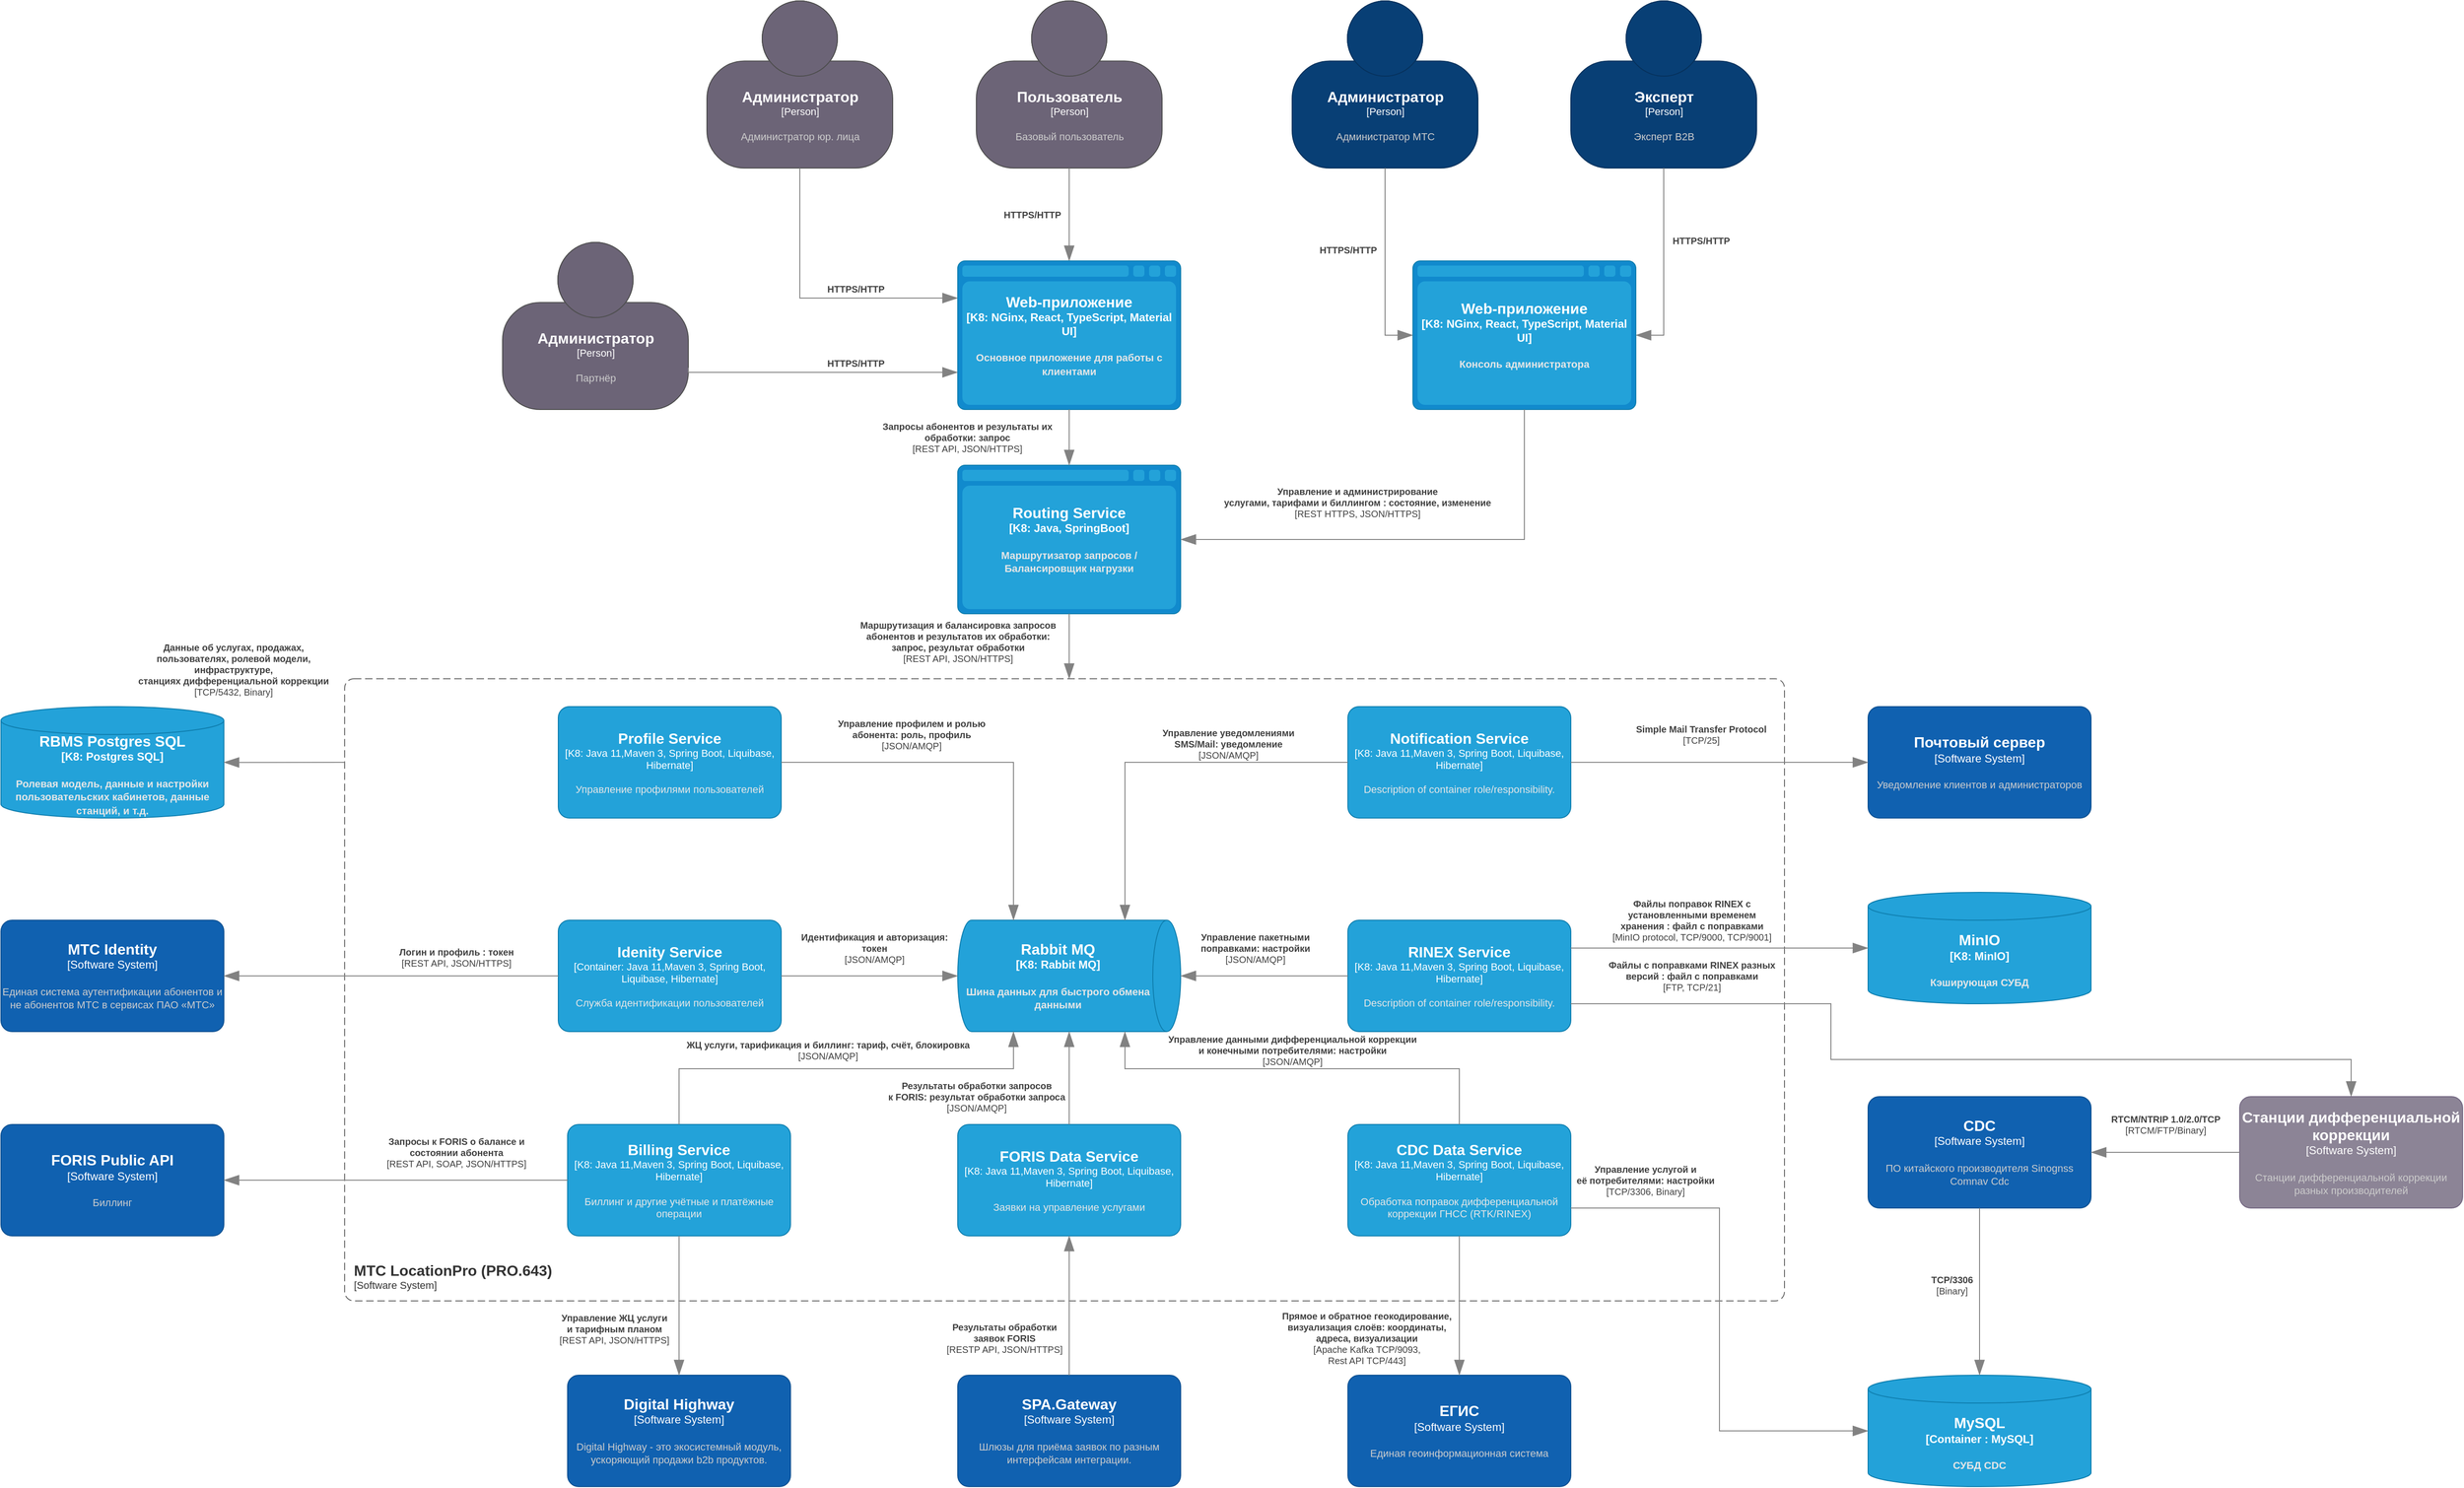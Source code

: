 <mxfile version="16.5.1" type="device"><diagram id="_HaLHI7VY1YcjDS4854P" name="С4"><mxGraphModel dx="2473" dy="985" grid="1" gridSize="10" guides="1" tooltips="1" connect="1" arrows="1" fold="1" page="1" pageScale="1" pageWidth="850" pageHeight="1100" math="0" shadow="0"><root><mxCell id="0"/><mxCell id="1" parent="0"/><object placeholders="1" c4Name="Администратор" c4Type="Person" c4Description="Партнёр" label="&lt;font style=&quot;font-size: 16px&quot;&gt;&lt;b&gt;%c4Name%&lt;/b&gt;&lt;/font&gt;&lt;div&gt;[%c4Type%]&lt;/div&gt;&lt;br&gt;&lt;div&gt;&lt;font style=&quot;font-size: 11px&quot;&gt;&lt;font color=&quot;#cccccc&quot;&gt;%c4Description%&lt;/font&gt;&lt;/div&gt;" id="vubCLXUPcQJYy9653to4-1"><mxCell style="html=1;fontSize=11;dashed=0;whitespace=wrap;fillColor=#6C6477;strokeColor=#4D4D4D;fontColor=#ffffff;shape=mxgraph.c4.person2;align=center;metaEdit=1;points=[[0.5,0,0],[1,0.5,0],[1,0.75,0],[0.75,1,0],[0.5,1,0],[0.25,1,0],[0,0.75,0],[0,0.5,0]];resizable=0;" parent="1" vertex="1"><mxGeometry x="210" y="300" width="200" height="180" as="geometry"/></mxCell></object><object placeholders="1" c4Name="Администратор" c4Type="Person" c4Description="Администратор юр. лица" label="&lt;font style=&quot;font-size: 16px&quot;&gt;&lt;b&gt;%c4Name%&lt;/b&gt;&lt;/font&gt;&lt;div&gt;[%c4Type%]&lt;/div&gt;&lt;br&gt;&lt;div&gt;&lt;font style=&quot;font-size: 11px&quot;&gt;&lt;font color=&quot;#cccccc&quot;&gt;%c4Description%&lt;/font&gt;&lt;/div&gt;" id="vubCLXUPcQJYy9653to4-2"><mxCell style="html=1;fontSize=11;dashed=0;whitespace=wrap;fillColor=#6C6477;strokeColor=#4D4D4D;fontColor=#ffffff;shape=mxgraph.c4.person2;align=center;metaEdit=1;points=[[0.5,0,0],[1,0.5,0],[1,0.75,0],[0.75,1,0],[0.5,1,0],[0.25,1,0],[0,0.75,0],[0,0.5,0]];resizable=0;" parent="1" vertex="1"><mxGeometry x="430" y="40" width="200" height="180" as="geometry"/></mxCell></object><object placeholders="1" c4Name="Пользователь" c4Type="Person" c4Description="Базовый пользователь" label="&lt;font style=&quot;font-size: 16px&quot;&gt;&lt;b&gt;%c4Name%&lt;/b&gt;&lt;/font&gt;&lt;div&gt;[%c4Type%]&lt;/div&gt;&lt;br&gt;&lt;div&gt;&lt;font style=&quot;font-size: 11px&quot;&gt;&lt;font color=&quot;#cccccc&quot;&gt;%c4Description%&lt;/font&gt;&lt;/div&gt;" id="vubCLXUPcQJYy9653to4-4"><mxCell style="html=1;fontSize=11;dashed=0;whitespace=wrap;fillColor=#6C6477;strokeColor=#4D4D4D;fontColor=#ffffff;shape=mxgraph.c4.person2;align=center;metaEdit=1;points=[[0.5,0,0],[1,0.5,0],[1,0.75,0],[0.75,1,0],[0.5,1,0],[0.25,1,0],[0,0.75,0],[0,0.5,0]];resizable=0;" parent="1" vertex="1"><mxGeometry x="720" y="40" width="200" height="180" as="geometry"/></mxCell></object><object placeholders="1" c4Name="Администратор" c4Type="Person" c4Description="Администратор МТС" label="&lt;font style=&quot;font-size: 16px&quot;&gt;&lt;b&gt;%c4Name%&lt;/b&gt;&lt;/font&gt;&lt;div&gt;[%c4Type%]&lt;/div&gt;&lt;br&gt;&lt;div&gt;&lt;font style=&quot;font-size: 11px&quot;&gt;&lt;font color=&quot;#cccccc&quot;&gt;%c4Description%&lt;/font&gt;&lt;/div&gt;" id="vubCLXUPcQJYy9653to4-5"><mxCell style="html=1;fontSize=11;dashed=0;whitespace=wrap;fillColor=#083F75;strokeColor=#06315C;fontColor=#ffffff;shape=mxgraph.c4.person2;align=center;metaEdit=1;points=[[0.5,0,0],[1,0.5,0],[1,0.75,0],[0.75,1,0],[0.5,1,0],[0.25,1,0],[0,0.75,0],[0,0.5,0]];resizable=0;" parent="1" vertex="1"><mxGeometry x="1060" y="40" width="200" height="180" as="geometry"/></mxCell></object><object placeholders="1" c4Name="Эксперт" c4Type="Person" c4Description="Эксперт B2B" label="&lt;font style=&quot;font-size: 16px&quot;&gt;&lt;b&gt;%c4Name%&lt;/b&gt;&lt;/font&gt;&lt;div&gt;[%c4Type%]&lt;/div&gt;&lt;br&gt;&lt;div&gt;&lt;font style=&quot;font-size: 11px&quot;&gt;&lt;font color=&quot;#cccccc&quot;&gt;%c4Description%&lt;/font&gt;&lt;/div&gt;" id="vubCLXUPcQJYy9653to4-7"><mxCell style="html=1;fontSize=11;dashed=0;whitespace=wrap;fillColor=#083F75;strokeColor=#06315C;fontColor=#ffffff;shape=mxgraph.c4.person2;align=center;metaEdit=1;points=[[0.5,0,0],[1,0.5,0],[1,0.75,0],[0.75,1,0],[0.5,1,0],[0.25,1,0],[0,0.75,0],[0,0.5,0]];resizable=0;" parent="1" vertex="1"><mxGeometry x="1360" y="40" width="200" height="180" as="geometry"/></mxCell></object><object placeholders="1" c4Name="МТС LocationPro (PRO.643)" c4Type="SystemScopeBoundary" c4Application="Software System" label="&lt;font style=&quot;font-size: 16px&quot;&gt;&lt;b&gt;&lt;div style=&quot;text-align: left&quot;&gt;%c4Name%&lt;/div&gt;&lt;/b&gt;&lt;/font&gt;&lt;div style=&quot;text-align: left&quot;&gt;[%c4Application%]&lt;/div&gt;" id="vubCLXUPcQJYy9653to4-9"><mxCell style="rounded=1;fontSize=11;whiteSpace=wrap;html=1;dashed=1;arcSize=20;fillColor=none;strokeColor=#666666;fontColor=#333333;labelBackgroundColor=none;align=left;verticalAlign=bottom;labelBorderColor=none;spacingTop=0;spacing=10;dashPattern=8 4;metaEdit=1;rotatable=0;perimeter=rectanglePerimeter;noLabel=0;labelPadding=0;allowArrows=0;connectable=0;expand=0;recursiveResize=0;editable=1;pointerEvents=0;absoluteArcSize=1;points=[[0.25,0,0],[0.5,0,0],[0.75,0,0],[1,0.25,0],[1,0.5,0],[1,0.75,0],[0.75,1,0],[0.5,1,0],[0.25,1,0],[0,0.75,0],[0,0.5,0],[0,0.25,0]];" parent="1" vertex="1"><mxGeometry x="40" y="770" width="1550" height="670" as="geometry"/></mxCell></object><object placeholders="1" c4Type="Relationship" c4Description="HTTPS/HTTP" label="&lt;div style=&quot;text-align: left&quot;&gt;&lt;div style=&quot;text-align: center&quot;&gt;&lt;b&gt;%c4Description%&lt;/b&gt;&lt;/div&gt;" id="vubCLXUPcQJYy9653to4-12"><mxCell style="endArrow=blockThin;html=1;fontSize=10;fontColor=#404040;strokeWidth=1;endFill=1;strokeColor=#828282;elbow=vertical;metaEdit=1;endSize=14;startSize=14;jumpStyle=arc;jumpSize=16;rounded=0;edgeStyle=orthogonalEdgeStyle;exitX=1;exitY=0.75;exitDx=0;exitDy=0;exitPerimeter=0;" parent="1" source="vubCLXUPcQJYy9653to4-1" target="vubCLXUPcQJYy9653to4-19" edge="1"><mxGeometry x="0.254" y="10" width="240" relative="1" as="geometry"><mxPoint x="220" y="330" as="sourcePoint"/><mxPoint x="630" y="460" as="targetPoint"/><mxPoint as="offset"/><Array as="points"><mxPoint x="410" y="440"/></Array></mxGeometry></mxCell></object><object placeholders="1" c4Type="Relationship" c4Description="HTTPS/HTTP" label="&lt;div style=&quot;text-align: left&quot;&gt;&lt;div style=&quot;text-align: center&quot;&gt;&lt;b&gt;%c4Description%&lt;/b&gt;&lt;/div&gt;" id="vubCLXUPcQJYy9653to4-14"><mxCell style="endArrow=blockThin;html=1;fontSize=10;fontColor=#404040;strokeWidth=1;endFill=1;strokeColor=#828282;elbow=vertical;metaEdit=1;endSize=14;startSize=14;jumpStyle=arc;jumpSize=16;rounded=0;edgeStyle=orthogonalEdgeStyle;entryX=1;entryY=0.5;entryDx=0;entryDy=0;entryPerimeter=0;" parent="1" source="vubCLXUPcQJYy9653to4-7" target="LbCxfYNjCjNi2oPW-cBd-38" edge="1"><mxGeometry x="-0.25" y="40" width="240" relative="1" as="geometry"><mxPoint x="1360" y="300" as="sourcePoint"/><mxPoint x="1140" y="400" as="targetPoint"/><mxPoint y="-1" as="offset"/></mxGeometry></mxCell></object><object placeholders="1" c4Type="Relationship" c4Description="HTTPS/HTTP" label="&lt;div style=&quot;text-align: left&quot;&gt;&lt;div style=&quot;text-align: center&quot;&gt;&lt;b&gt;%c4Description%&lt;/b&gt;&lt;/div&gt;" id="vubCLXUPcQJYy9653to4-15"><mxCell style="endArrow=blockThin;html=1;fontSize=10;fontColor=#404040;strokeWidth=1;endFill=1;strokeColor=#828282;elbow=vertical;metaEdit=1;endSize=14;startSize=14;jumpStyle=arc;jumpSize=16;rounded=0;edgeStyle=orthogonalEdgeStyle;" parent="1" source="vubCLXUPcQJYy9653to4-2" target="vubCLXUPcQJYy9653to4-19" edge="1"><mxGeometry x="0.286" y="10" width="240" relative="1" as="geometry"><mxPoint x="150" y="240" as="sourcePoint"/><mxPoint x="520" y="410" as="targetPoint"/><Array as="points"><mxPoint x="530" y="360"/></Array><mxPoint as="offset"/></mxGeometry></mxCell></object><object placeholders="1" c4Type="Relationship" c4Description="HTTPS/HTTP" label="&lt;div style=&quot;text-align: left&quot;&gt;&lt;div style=&quot;text-align: center&quot;&gt;&lt;b&gt;%c4Description%&lt;/b&gt;&lt;/div&gt;" id="vubCLXUPcQJYy9653to4-16"><mxCell style="endArrow=blockThin;html=1;fontSize=10;fontColor=#404040;strokeWidth=1;endFill=1;strokeColor=#828282;elbow=vertical;metaEdit=1;endSize=14;startSize=14;jumpStyle=arc;jumpSize=16;rounded=0;edgeStyle=orthogonalEdgeStyle;exitX=0.5;exitY=1;exitDx=0;exitDy=0;exitPerimeter=0;" parent="1" source="vubCLXUPcQJYy9653to4-4" target="vubCLXUPcQJYy9653to4-19" edge="1"><mxGeometry y="-40" width="240" relative="1" as="geometry"><mxPoint x="160" y="250" as="sourcePoint"/><mxPoint x="880" y="270" as="targetPoint"/><Array as="points"/><mxPoint as="offset"/></mxGeometry></mxCell></object><object placeholders="1" c4Type="Relationship" c4Description="HTTPS/HTTP" label="&lt;div style=&quot;text-align: left&quot;&gt;&lt;div style=&quot;text-align: center&quot;&gt;&lt;b&gt;%c4Description%&lt;/b&gt;&lt;/div&gt;" id="vubCLXUPcQJYy9653to4-17"><mxCell style="endArrow=blockThin;html=1;fontSize=10;fontColor=#404040;strokeWidth=1;endFill=1;strokeColor=#828282;elbow=vertical;metaEdit=1;endSize=14;startSize=14;jumpStyle=arc;jumpSize=16;rounded=0;edgeStyle=orthogonalEdgeStyle;" parent="1" source="vubCLXUPcQJYy9653to4-5" target="LbCxfYNjCjNi2oPW-cBd-38" edge="1"><mxGeometry x="-0.167" y="-40" width="240" relative="1" as="geometry"><mxPoint x="170" y="260" as="sourcePoint"/><mxPoint x="1030" y="340" as="targetPoint"/><Array as="points"><mxPoint x="1160" y="400"/></Array><mxPoint as="offset"/></mxGeometry></mxCell></object><object placeholders="1" c4Type="Routing Service" c4Container="K8" c4Technology="Java, SpringBoot" c4Description="Маршрутизатор запросов /&#10;Балансировщик нагрузки" label="&lt;font style=&quot;font-size: 16px&quot;&gt;&lt;b&gt;%c4Type%&lt;/font&gt;&lt;div&gt;[%c4Container%:&amp;nbsp;%c4Technology%]&lt;/div&gt;&lt;br&gt;&lt;div&gt;&lt;font style=&quot;font-size: 11px&quot;&gt;&lt;font color=&quot;#E6E6E6&quot;&gt;%c4Description%&lt;/font&gt;&lt;/div&gt;" id="vubCLXUPcQJYy9653to4-18"><mxCell style="shape=mxgraph.c4.webBrowserContainer;whiteSpace=wrap;html=1;boundedLbl=1;rounded=0;labelBackgroundColor=none;fillColor=#118ACD;fontSize=12;fontColor=#ffffff;align=center;strokeColor=#0E7DAD;metaEdit=1;points=[[0.5,0,0],[1,0.25,0],[1,0.5,0],[1,0.75,0],[0.5,1,0],[0,0.75,0],[0,0.5,0],[0,0.25,0]];resizable=0;" parent="1" vertex="1"><mxGeometry x="700" y="540" width="240" height="160" as="geometry"/></mxCell></object><object placeholders="1" c4Type="Web-приложение" c4Container="K8" c4Technology="NGinx, React, TypeScript, Material UI" c4Description="Основное приложение для работы с клиентами" label="&lt;font style=&quot;font-size: 16px&quot;&gt;&lt;b&gt;%c4Type%&lt;/font&gt;&lt;div&gt;[%c4Container%:&amp;nbsp;%c4Technology%]&lt;/div&gt;&lt;br&gt;&lt;div&gt;&lt;font style=&quot;font-size: 11px&quot;&gt;&lt;font color=&quot;#E6E6E6&quot;&gt;%c4Description%&lt;/font&gt;&lt;/div&gt;" id="vubCLXUPcQJYy9653to4-19"><mxCell style="shape=mxgraph.c4.webBrowserContainer;whiteSpace=wrap;html=1;boundedLbl=1;rounded=0;labelBackgroundColor=none;fillColor=#118ACD;fontSize=12;fontColor=#ffffff;align=center;strokeColor=#0E7DAD;metaEdit=1;points=[[0.5,0,0],[1,0.25,0],[1,0.5,0],[1,0.75,0],[0.5,1,0],[0,0.75,0],[0,0.5,0],[0,0.25,0]];resizable=0;" parent="1" vertex="1"><mxGeometry x="700" y="320" width="240" height="160" as="geometry"/></mxCell></object><object placeholders="1" c4Type="Relationship" c4Technology="REST API, JSON/HTTPS" c4Description="Запросы абонентов и результаты их&#10;обработки: запрос" label="&lt;div style=&quot;text-align: left&quot;&gt;&lt;div style=&quot;text-align: center&quot;&gt;&lt;b&gt;%c4Description%&lt;/b&gt;&lt;/div&gt;&lt;div style=&quot;text-align: center&quot;&gt;[%c4Technology%]&lt;/div&gt;&lt;/div&gt;" id="vubCLXUPcQJYy9653to4-22"><mxCell style="endArrow=blockThin;html=1;fontSize=10;fontColor=#404040;strokeWidth=1;endFill=1;strokeColor=#828282;elbow=vertical;metaEdit=1;endSize=14;startSize=14;jumpStyle=arc;jumpSize=16;rounded=0;edgeStyle=orthogonalEdgeStyle;exitX=0.5;exitY=1;exitDx=0;exitDy=0;exitPerimeter=0;" parent="1" source="vubCLXUPcQJYy9653to4-19" target="vubCLXUPcQJYy9653to4-18" edge="1"><mxGeometry y="-110" width="240" relative="1" as="geometry"><mxPoint x="1030" y="570" as="sourcePoint"/><mxPoint x="1270" y="570" as="targetPoint"/><mxPoint as="offset"/></mxGeometry></mxCell></object><object placeholders="1" c4Name="Idenity Service" c4Type="Container" c4Technology="Java 11,Maven 3, Spring Boot, Liquibase, Hibernate" c4Description="Служба идентификации пользователей" label="&lt;font style=&quot;font-size: 16px&quot;&gt;&lt;b&gt;%c4Name%&lt;/b&gt;&lt;/font&gt;&lt;div&gt;[%c4Type%: %c4Technology%]&lt;/div&gt;&lt;br&gt;&lt;div&gt;&lt;font style=&quot;font-size: 11px&quot;&gt;&lt;font color=&quot;#E6E6E6&quot;&gt;%c4Description%&lt;/font&gt;&lt;/div&gt;" id="vubCLXUPcQJYy9653to4-23"><mxCell style="rounded=1;whiteSpace=wrap;html=1;fontSize=11;labelBackgroundColor=none;fillColor=#23A2D9;fontColor=#ffffff;align=center;arcSize=10;strokeColor=#0E7DAD;metaEdit=1;resizable=0;points=[[0.25,0,0],[0.5,0,0],[0.75,0,0],[1,0.25,0],[1,0.5,0],[1,0.75,0],[0.75,1,0],[0.5,1,0],[0.25,1,0],[0,0.75,0],[0,0.5,0],[0,0.25,0]];" parent="1" vertex="1"><mxGeometry x="270" y="1030" width="240" height="120" as="geometry"/></mxCell></object><object placeholders="1" c4Name="Billing Service" c4Type="K8" c4Technology="Java 11,Maven 3, Spring Boot, Liquibase, Hibernate" c4Description="Биллинг и другие учётные и платёжные операции" label="&lt;font style=&quot;font-size: 16px&quot;&gt;&lt;b&gt;%c4Name%&lt;/b&gt;&lt;/font&gt;&lt;div&gt;[%c4Type%: %c4Technology%]&lt;/div&gt;&lt;br&gt;&lt;div&gt;&lt;font style=&quot;font-size: 11px&quot;&gt;&lt;font color=&quot;#E6E6E6&quot;&gt;%c4Description%&lt;/font&gt;&lt;/div&gt;" id="vubCLXUPcQJYy9653to4-24"><mxCell style="rounded=1;whiteSpace=wrap;html=1;fontSize=11;labelBackgroundColor=none;fillColor=#23A2D9;fontColor=#ffffff;align=center;arcSize=10;strokeColor=#0E7DAD;metaEdit=1;resizable=0;points=[[0.25,0,0],[0.5,0,0],[0.75,0,0],[1,0.25,0],[1,0.5,0],[1,0.75,0],[0.75,1,0],[0.5,1,0],[0.25,1,0],[0,0.75,0],[0,0.5,0],[0,0.25,0]];" parent="1" vertex="1"><mxGeometry x="280" y="1250" width="240" height="120" as="geometry"/></mxCell></object><object placeholders="1" c4Name="Profile Service" c4Type="K8" c4Technology="Java 11,Maven 3, Spring Boot, Liquibase, Hibernate" c4Description="Управление профилями пользователей" label="&lt;font style=&quot;font-size: 16px&quot;&gt;&lt;b&gt;%c4Name%&lt;/b&gt;&lt;/font&gt;&lt;div&gt;[%c4Type%: %c4Technology%]&lt;/div&gt;&lt;br&gt;&lt;div&gt;&lt;font style=&quot;font-size: 11px&quot;&gt;&lt;font color=&quot;#E6E6E6&quot;&gt;%c4Description%&lt;/font&gt;&lt;/div&gt;" id="vubCLXUPcQJYy9653to4-25"><mxCell style="rounded=1;whiteSpace=wrap;html=1;fontSize=11;labelBackgroundColor=none;fillColor=#23A2D9;fontColor=#ffffff;align=center;arcSize=10;strokeColor=#0E7DAD;metaEdit=1;resizable=0;points=[[0.25,0,0],[0.5,0,0],[0.75,0,0],[1,0.25,0],[1,0.5,0],[1,0.75,0],[0.75,1,0],[0.5,1,0],[0.25,1,0],[0,0.75,0],[0,0.5,0],[0,0.25,0]];" parent="1" vertex="1"><mxGeometry x="270" y="800" width="240" height="120" as="geometry"/></mxCell></object><object placeholders="1" c4Name="FORIS Data Service" c4Type="K8" c4Technology="Java 11,Maven 3, Spring Boot, Liquibase, Hibernate" c4Description="Заявки на управление услугами" label="&lt;font style=&quot;font-size: 16px&quot;&gt;&lt;b&gt;%c4Name%&lt;/b&gt;&lt;/font&gt;&lt;div&gt;[%c4Type%: %c4Technology%]&lt;/div&gt;&lt;br&gt;&lt;div&gt;&lt;font style=&quot;font-size: 11px&quot;&gt;&lt;font color=&quot;#E6E6E6&quot;&gt;%c4Description%&lt;/font&gt;&lt;/div&gt;" id="vubCLXUPcQJYy9653to4-26"><mxCell style="rounded=1;whiteSpace=wrap;html=1;fontSize=11;labelBackgroundColor=none;fillColor=#23A2D9;fontColor=#ffffff;align=center;arcSize=10;strokeColor=#0E7DAD;metaEdit=1;resizable=0;points=[[0.25,0,0],[0.5,0,0],[0.75,0,0],[1,0.25,0],[1,0.5,0],[1,0.75,0],[0.75,1,0],[0.5,1,0],[0.25,1,0],[0,0.75,0],[0,0.5,0],[0,0.25,0]];" parent="1" vertex="1"><mxGeometry x="700" y="1250" width="240" height="120" as="geometry"/></mxCell></object><object placeholders="1" c4Name="Notification Service" c4Type="K8" c4Technology="Java 11,Maven 3, Spring Boot, Liquibase, Hibernate" c4Description="Description of container role/responsibility." label="&lt;font style=&quot;font-size: 16px&quot;&gt;&lt;b&gt;%c4Name%&lt;/b&gt;&lt;/font&gt;&lt;div&gt;[%c4Type%: %c4Technology%]&lt;/div&gt;&lt;br&gt;&lt;div&gt;&lt;font style=&quot;font-size: 11px&quot;&gt;&lt;font color=&quot;#E6E6E6&quot;&gt;%c4Description%&lt;/font&gt;&lt;/div&gt;" id="vubCLXUPcQJYy9653to4-27"><mxCell style="rounded=1;whiteSpace=wrap;html=1;fontSize=11;labelBackgroundColor=none;fillColor=#23A2D9;fontColor=#ffffff;align=center;arcSize=10;strokeColor=#0E7DAD;metaEdit=1;resizable=0;points=[[0.25,0,0],[0.5,0,0],[0.75,0,0],[1,0.25,0],[1,0.5,0],[1,0.75,0],[0.75,1,0],[0.5,1,0],[0.25,1,0],[0,0.75,0],[0,0.5,0],[0,0.25,0]];" parent="1" vertex="1"><mxGeometry x="1120" y="800" width="240" height="120" as="geometry"/></mxCell></object><object placeholders="1" c4Name="RINEX Service" c4Type="K8" c4Technology="Java 11,Maven 3, Spring Boot, Liquibase, Hibernate" c4Description="Description of container role/responsibility." label="&lt;font style=&quot;font-size: 16px&quot;&gt;&lt;b&gt;%c4Name%&lt;/b&gt;&lt;/font&gt;&lt;div&gt;[%c4Type%: %c4Technology%]&lt;/div&gt;&lt;br&gt;&lt;div&gt;&lt;font style=&quot;font-size: 11px&quot;&gt;&lt;font color=&quot;#E6E6E6&quot;&gt;%c4Description%&lt;/font&gt;&lt;/div&gt;" id="vubCLXUPcQJYy9653to4-28"><mxCell style="rounded=1;whiteSpace=wrap;html=1;fontSize=11;labelBackgroundColor=none;fillColor=#23A2D9;fontColor=#ffffff;align=center;arcSize=10;strokeColor=#0E7DAD;metaEdit=1;resizable=0;points=[[0.25,0,0],[0.5,0,0],[0.75,0,0],[1,0.25,0],[1,0.5,0],[1,0.75,0],[0.75,1,0],[0.5,1,0],[0.25,1,0],[0,0.75,0],[0,0.5,0],[0,0.25,0]];" parent="1" vertex="1"><mxGeometry x="1120" y="1030" width="240" height="120" as="geometry"/></mxCell></object><object placeholders="1" c4Name="МТС Identity" c4Type="Software System" c4Description="Единая система аутентификации абонентов и не абонентов МТС в сервисах ПАО «МТС»" label="&lt;font style=&quot;font-size: 16px&quot;&gt;&lt;b&gt;%c4Name%&lt;/b&gt;&lt;/font&gt;&lt;div&gt;[%c4Type%]&lt;/div&gt;&lt;br&gt;&lt;div&gt;&lt;font style=&quot;font-size: 11px&quot;&gt;&lt;font color=&quot;#cccccc&quot;&gt;%c4Description%&lt;/font&gt;&lt;/div&gt;" id="vubCLXUPcQJYy9653to4-30"><mxCell style="rounded=1;whiteSpace=wrap;html=1;labelBackgroundColor=none;fillColor=#1061B0;fontColor=#ffffff;align=center;arcSize=10;strokeColor=#0D5091;metaEdit=1;resizable=0;points=[[0.25,0,0],[0.5,0,0],[0.75,0,0],[1,0.25,0],[1,0.5,0],[1,0.75,0],[0.75,1,0],[0.5,1,0],[0.25,1,0],[0,0.75,0],[0,0.5,0],[0,0.25,0]];" parent="1" vertex="1"><mxGeometry x="-330" y="1030" width="240" height="120" as="geometry"/></mxCell></object><object placeholders="1" c4Name="FORIS Public API" c4Type="Software System" c4Description="Биллинг" label="&lt;font style=&quot;font-size: 16px&quot;&gt;&lt;b&gt;%c4Name%&lt;/b&gt;&lt;/font&gt;&lt;div&gt;[%c4Type%]&lt;/div&gt;&lt;br&gt;&lt;div&gt;&lt;font style=&quot;font-size: 11px&quot;&gt;&lt;font color=&quot;#cccccc&quot;&gt;%c4Description%&lt;/font&gt;&lt;/div&gt;" id="vubCLXUPcQJYy9653to4-31"><mxCell style="rounded=1;whiteSpace=wrap;html=1;labelBackgroundColor=none;fillColor=#1061B0;fontColor=#ffffff;align=center;arcSize=10;strokeColor=#0D5091;metaEdit=1;resizable=0;points=[[0.25,0,0],[0.5,0,0],[0.75,0,0],[1,0.25,0],[1,0.5,0],[1,0.75,0],[0.75,1,0],[0.5,1,0],[0.25,1,0],[0,0.75,0],[0,0.5,0],[0,0.25,0]];" parent="1" vertex="1"><mxGeometry x="-330" y="1250" width="240" height="120" as="geometry"/></mxCell></object><object placeholders="1" c4Name="Digital Highway" c4Type="Software System" c4Description="Digital Highway - это экосистемный модуль, ускоряющий продажи b2b продуктов." label="&lt;font style=&quot;font-size: 16px&quot;&gt;&lt;b&gt;%c4Name%&lt;/b&gt;&lt;/font&gt;&lt;div&gt;[%c4Type%]&lt;/div&gt;&lt;br&gt;&lt;div&gt;&lt;font style=&quot;font-size: 11px&quot;&gt;&lt;font color=&quot;#cccccc&quot;&gt;%c4Description%&lt;/font&gt;&lt;/div&gt;" id="vubCLXUPcQJYy9653to4-32"><mxCell style="rounded=1;whiteSpace=wrap;html=1;labelBackgroundColor=none;fillColor=#1061B0;fontColor=#ffffff;align=center;arcSize=10;strokeColor=#0D5091;metaEdit=1;resizable=0;points=[[0.25,0,0],[0.5,0,0],[0.75,0,0],[1,0.25,0],[1,0.5,0],[1,0.75,0],[0.75,1,0],[0.5,1,0],[0.25,1,0],[0,0.75,0],[0,0.5,0],[0,0.25,0]];" parent="1" vertex="1"><mxGeometry x="280" y="1520" width="240" height="120" as="geometry"/></mxCell></object><object placeholders="1" c4Type="Relationship" c4Technology="REST API, JSON/HTTPS" c4Description="Логин и профиль : токен" label="&lt;div style=&quot;text-align: left&quot;&gt;&lt;div style=&quot;text-align: center&quot;&gt;&lt;b&gt;%c4Description%&lt;/b&gt;&lt;/div&gt;&lt;div style=&quot;text-align: center&quot;&gt;[%c4Technology%]&lt;/div&gt;&lt;/div&gt;" id="vubCLXUPcQJYy9653to4-33"><mxCell style="endArrow=blockThin;html=1;fontSize=10;fontColor=#404040;strokeWidth=1;endFill=1;strokeColor=#828282;elbow=vertical;metaEdit=1;endSize=14;startSize=14;jumpStyle=arc;jumpSize=16;rounded=0;edgeStyle=orthogonalEdgeStyle;entryX=1;entryY=0.5;entryDx=0;entryDy=0;entryPerimeter=0;exitX=0;exitY=0.5;exitDx=0;exitDy=0;exitPerimeter=0;" parent="1" target="vubCLXUPcQJYy9653to4-30" edge="1" source="vubCLXUPcQJYy9653to4-23"><mxGeometry x="-0.389" y="-20" width="240" relative="1" as="geometry"><mxPoint x="270" y="1090" as="sourcePoint"/><mxPoint x="830" y="570" as="targetPoint"/><mxPoint as="offset"/><Array as="points"/></mxGeometry></mxCell></object><object placeholders="1" c4Type="Relationship" c4Technology="REST API, SOAP, JSON/HTTPS" c4Description="Запросы к FORIS о балансе и&#10;состоянии абонента" label="&lt;div style=&quot;text-align: left&quot;&gt;&lt;div style=&quot;text-align: center&quot;&gt;&lt;b&gt;%c4Description%&lt;/b&gt;&lt;/div&gt;&lt;div style=&quot;text-align: center&quot;&gt;[%c4Technology%]&lt;/div&gt;&lt;/div&gt;" id="LbCxfYNjCjNi2oPW-cBd-1"><mxCell style="endArrow=blockThin;html=1;fontSize=10;fontColor=#404040;strokeWidth=1;endFill=1;strokeColor=#828282;elbow=vertical;metaEdit=1;endSize=14;startSize=14;jumpStyle=arc;jumpSize=16;rounded=0;edgeStyle=orthogonalEdgeStyle;exitX=0;exitY=0.5;exitDx=0;exitDy=0;exitPerimeter=0;entryX=1;entryY=0.5;entryDx=0;entryDy=0;entryPerimeter=0;" parent="1" source="vubCLXUPcQJYy9653to4-24" target="vubCLXUPcQJYy9653to4-31" edge="1"><mxGeometry x="-0.351" y="-30" width="240" relative="1" as="geometry"><mxPoint x="180" y="1070" as="sourcePoint"/><mxPoint x="10" y="1070" as="targetPoint"/><mxPoint as="offset"/></mxGeometry></mxCell></object><object placeholders="1" c4Type="Relationship" c4Technology="REST API, JSON/HTTPS" c4Description="Управление ЖЦ услуги&#10;и тарифным планом" label="&lt;div style=&quot;text-align: left&quot;&gt;&lt;div style=&quot;text-align: center&quot;&gt;&lt;b&gt;%c4Description%&lt;/b&gt;&lt;/div&gt;&lt;div style=&quot;text-align: center&quot;&gt;[%c4Technology%]&lt;/div&gt;&lt;/div&gt;" id="LbCxfYNjCjNi2oPW-cBd-2"><mxCell style="endArrow=blockThin;html=1;fontSize=10;fontColor=#404040;strokeWidth=1;endFill=1;strokeColor=#828282;elbow=vertical;metaEdit=1;endSize=14;startSize=14;jumpStyle=arc;jumpSize=16;rounded=0;edgeStyle=orthogonalEdgeStyle;exitX=0.5;exitY=1;exitDx=0;exitDy=0;exitPerimeter=0;entryX=0.5;entryY=0;entryDx=0;entryDy=0;entryPerimeter=0;" parent="1" source="vubCLXUPcQJYy9653to4-24" target="vubCLXUPcQJYy9653to4-32" edge="1"><mxGeometry x="0.333" y="-70" width="240" relative="1" as="geometry"><mxPoint x="290" y="1100" as="sourcePoint"/><mxPoint x="-80" y="1100" as="targetPoint"/><mxPoint as="offset"/></mxGeometry></mxCell></object><object placeholders="1" c4Type="Rabbit MQ" c4Container="K8" c4Technology="Rabbit MQ" c4Description="Шина данных для быстрого обмена данными" label="&lt;font style=&quot;font-size: 16px&quot;&gt;&lt;b&gt;%c4Type%&lt;/font&gt;&lt;div&gt;[%c4Container%:&amp;nbsp;%c4Technology%]&lt;/div&gt;&lt;br&gt;&lt;div&gt;&lt;font style=&quot;font-size: 11px&quot;&gt;&lt;font color=&quot;#E6E6E6&quot;&gt;%c4Description%&lt;/font&gt;&lt;/div&gt;" id="LbCxfYNjCjNi2oPW-cBd-7"><mxCell style="shape=cylinder3;size=15;direction=south;whiteSpace=wrap;html=1;boundedLbl=1;rounded=0;labelBackgroundColor=none;fillColor=#23A2D9;fontSize=12;fontColor=#ffffff;align=center;strokeColor=#0E7DAD;metaEdit=1;points=[[0.5,0,0],[1,0.25,0],[1,0.5,0],[1,0.75,0],[0.5,1,0],[0,0.75,0],[0,0.5,0],[0,0.25,0]];resizable=0;" parent="1" vertex="1"><mxGeometry x="700" y="1030" width="240" height="120" as="geometry"/></mxCell></object><object placeholders="1" c4Type="Relationship" c4Technology="JSON/AMQP" c4Description="Управление профилем и ролью&#10;абонента: роль, профиль" label="&lt;div style=&quot;text-align: left&quot;&gt;&lt;div style=&quot;text-align: center&quot;&gt;&lt;b&gt;%c4Description%&lt;/b&gt;&lt;/div&gt;&lt;div style=&quot;text-align: center&quot;&gt;[%c4Technology%]&lt;/div&gt;&lt;/div&gt;" id="LbCxfYNjCjNi2oPW-cBd-11"><mxCell style="endArrow=blockThin;html=1;fontSize=10;fontColor=#404040;strokeWidth=1;endFill=1;strokeColor=#828282;elbow=vertical;metaEdit=1;endSize=14;startSize=14;jumpStyle=arc;jumpSize=16;rounded=0;edgeStyle=orthogonalEdgeStyle;exitX=1;exitY=0.5;exitDx=0;exitDy=0;exitPerimeter=0;entryX=0;entryY=0.75;entryDx=0;entryDy=0;entryPerimeter=0;" parent="1" source="vubCLXUPcQJYy9653to4-25" target="LbCxfYNjCjNi2oPW-cBd-7" edge="1"><mxGeometry x="-0.333" y="30" width="240" relative="1" as="geometry"><mxPoint x="610" y="950" as="sourcePoint"/><mxPoint x="610" y="1260.0" as="targetPoint"/><mxPoint as="offset"/><Array as="points"><mxPoint x="760" y="860"/></Array></mxGeometry></mxCell></object><object placeholders="1" c4Type="Relationship" c4Technology="JSON/AMQP" c4Description="ЖЦ услуги, тарификация и биллинг: тариф, счёт, блокировка" label="&lt;div style=&quot;text-align: left&quot;&gt;&lt;div style=&quot;text-align: center&quot;&gt;&lt;b&gt;%c4Description%&lt;/b&gt;&lt;/div&gt;&lt;div style=&quot;text-align: center&quot;&gt;[%c4Technology%]&lt;/div&gt;&lt;/div&gt;" id="LbCxfYNjCjNi2oPW-cBd-12"><mxCell style="endArrow=blockThin;html=1;fontSize=10;fontColor=#404040;strokeWidth=1;endFill=1;strokeColor=#828282;elbow=vertical;metaEdit=1;endSize=14;startSize=14;jumpStyle=arc;jumpSize=16;rounded=0;edgeStyle=orthogonalEdgeStyle;exitX=0.5;exitY=0;exitDx=0;exitDy=0;exitPerimeter=0;entryX=1;entryY=0.75;entryDx=0;entryDy=0;entryPerimeter=0;" parent="1" source="vubCLXUPcQJYy9653to4-24" target="LbCxfYNjCjNi2oPW-cBd-7" edge="1"><mxGeometry x="-0.043" y="20" width="240" relative="1" as="geometry"><mxPoint x="370.0" y="1100.0" as="sourcePoint"/><mxPoint x="534.56" y="1207.84" as="targetPoint"/><mxPoint as="offset"/><Array as="points"><mxPoint x="400" y="1190"/><mxPoint x="760" y="1190"/></Array></mxGeometry></mxCell></object><object placeholders="1" c4Type="Relationship" c4Technology="JSON/AMQP" c4Description="Идентификация и авторизация:&#10;токен" label="&lt;div style=&quot;text-align: left&quot;&gt;&lt;div style=&quot;text-align: center&quot;&gt;&lt;b&gt;%c4Description%&lt;/b&gt;&lt;/div&gt;&lt;div style=&quot;text-align: center&quot;&gt;[%c4Technology%]&lt;/div&gt;&lt;/div&gt;" id="LbCxfYNjCjNi2oPW-cBd-13"><mxCell style="endArrow=blockThin;html=1;fontSize=10;fontColor=#404040;strokeWidth=1;endFill=1;strokeColor=#828282;elbow=vertical;metaEdit=1;endSize=14;startSize=14;jumpStyle=arc;jumpSize=16;rounded=0;edgeStyle=orthogonalEdgeStyle;exitX=1;exitY=0.5;exitDx=0;exitDy=0;exitPerimeter=0;entryX=0.5;entryY=1;entryDx=0;entryDy=0;entryPerimeter=0;" parent="1" source="vubCLXUPcQJYy9653to4-23" target="LbCxfYNjCjNi2oPW-cBd-7" edge="1"><mxGeometry x="0.053" y="30" width="240" relative="1" as="geometry"><mxPoint x="280" y="1160.33" as="sourcePoint"/><mxPoint x="585.28" y="1040.05" as="targetPoint"/><mxPoint as="offset"/><Array as="points"/></mxGeometry></mxCell></object><object placeholders="1" c4Type="Relationship" c4Technology="JSON/AMQP" c4Description="Результаты обработки запросов&#10;к FORIS: результат обработки запроса" label="&lt;div style=&quot;text-align: left&quot;&gt;&lt;div style=&quot;text-align: center&quot;&gt;&lt;b&gt;%c4Description%&lt;/b&gt;&lt;/div&gt;&lt;div style=&quot;text-align: center&quot;&gt;[%c4Technology%]&lt;/div&gt;&lt;/div&gt;" id="LbCxfYNjCjNi2oPW-cBd-14"><mxCell style="endArrow=blockThin;html=1;fontSize=10;fontColor=#404040;strokeWidth=1;endFill=1;strokeColor=#828282;elbow=vertical;metaEdit=1;endSize=14;startSize=14;jumpStyle=arc;jumpSize=16;rounded=0;edgeStyle=orthogonalEdgeStyle;exitX=0.5;exitY=0;exitDx=0;exitDy=0;exitPerimeter=0;entryX=1;entryY=0.5;entryDx=0;entryDy=0;entryPerimeter=0;" parent="1" source="vubCLXUPcQJYy9653to4-26" target="LbCxfYNjCjNi2oPW-cBd-7" edge="1"><mxGeometry x="-0.4" y="100" width="240" relative="1" as="geometry"><mxPoint x="1030" y="1100" as="sourcePoint"/><mxPoint x="1030" y="1410.0" as="targetPoint"/><mxPoint as="offset"/></mxGeometry></mxCell></object><object placeholders="1" c4Name="CDC Data Service" c4Type="K8" c4Technology="Java 11,Maven 3, Spring Boot, Liquibase, Hibernate" c4Description="Обработка поправок дифференциальной коррекции ГНСС (RTK/RINEX)" label="&lt;font style=&quot;font-size: 16px&quot;&gt;&lt;b&gt;%c4Name%&lt;/b&gt;&lt;/font&gt;&lt;div&gt;[%c4Type%: %c4Technology%]&lt;/div&gt;&lt;br&gt;&lt;div&gt;&lt;font style=&quot;font-size: 11px&quot;&gt;&lt;font color=&quot;#E6E6E6&quot;&gt;%c4Description%&lt;/font&gt;&lt;/div&gt;" id="LbCxfYNjCjNi2oPW-cBd-15"><mxCell style="rounded=1;whiteSpace=wrap;html=1;fontSize=11;labelBackgroundColor=none;fillColor=#23A2D9;fontColor=#ffffff;align=center;arcSize=10;strokeColor=#0E7DAD;metaEdit=1;resizable=0;points=[[0.25,0,0],[0.5,0,0],[0.75,0,0],[1,0.25,0],[1,0.5,0],[1,0.75,0],[0.75,1,0],[0.5,1,0],[0.25,1,0],[0,0.75,0],[0,0.5,0],[0,0.25,0]];" parent="1" vertex="1"><mxGeometry x="1120" y="1250" width="240" height="120" as="geometry"/></mxCell></object><object placeholders="1" c4Type="Relationship" c4Technology="JSON/AMQP" c4Description="Управление данными дифференциальной коррекции&#10;и конечными потребителями: настройки" label="&lt;div style=&quot;text-align: left&quot;&gt;&lt;div style=&quot;text-align: center&quot;&gt;&lt;b&gt;%c4Description%&lt;/b&gt;&lt;/div&gt;&lt;div style=&quot;text-align: center&quot;&gt;[%c4Technology%]&lt;/div&gt;&lt;/div&gt;" id="LbCxfYNjCjNi2oPW-cBd-16"><mxCell style="endArrow=blockThin;html=1;fontSize=10;fontColor=#404040;strokeWidth=1;endFill=1;strokeColor=#828282;elbow=vertical;metaEdit=1;endSize=14;startSize=14;jumpStyle=arc;jumpSize=16;rounded=0;edgeStyle=orthogonalEdgeStyle;exitX=0.5;exitY=0;exitDx=0;exitDy=0;exitPerimeter=0;entryX=1;entryY=0.25;entryDx=0;entryDy=0;entryPerimeter=0;" parent="1" source="LbCxfYNjCjNi2oPW-cBd-15" target="LbCxfYNjCjNi2oPW-cBd-7" edge="1"><mxGeometry x="0.043" y="-20" width="240" relative="1" as="geometry"><mxPoint x="410" y="1260" as="sourcePoint"/><mxPoint x="770" y="1160.0" as="targetPoint"/><mxPoint as="offset"/><Array as="points"><mxPoint x="1240" y="1190"/><mxPoint x="880" y="1190"/></Array></mxGeometry></mxCell></object><object placeholders="1" c4Type="Relationship" c4Technology="JSON/AMQP" c4Description="Управление пакетными&#10;поправками: настройки" label="&lt;div style=&quot;text-align: left&quot;&gt;&lt;div style=&quot;text-align: center&quot;&gt;&lt;b&gt;%c4Description%&lt;/b&gt;&lt;/div&gt;&lt;div style=&quot;text-align: center&quot;&gt;[%c4Technology%]&lt;/div&gt;&lt;/div&gt;" id="LbCxfYNjCjNi2oPW-cBd-17"><mxCell style="endArrow=blockThin;html=1;fontSize=10;fontColor=#404040;strokeWidth=1;endFill=1;strokeColor=#828282;elbow=vertical;metaEdit=1;endSize=14;startSize=14;jumpStyle=arc;jumpSize=16;rounded=0;edgeStyle=orthogonalEdgeStyle;exitX=0;exitY=0.5;exitDx=0;exitDy=0;exitPerimeter=0;" parent="1" source="vubCLXUPcQJYy9653to4-28" edge="1" target="LbCxfYNjCjNi2oPW-cBd-7"><mxGeometry x="0.111" y="-30" width="240" relative="1" as="geometry"><mxPoint x="900" y="979.58" as="sourcePoint"/><mxPoint x="940" y="1090" as="targetPoint"/><mxPoint as="offset"/><Array as="points"/></mxGeometry></mxCell></object><object placeholders="1" c4Type="Relationship" c4Technology="JSON/AMQP" c4Description="Управление уведомлениями&#10;SMS/Mail: уведомление" label="&lt;div style=&quot;text-align: left&quot;&gt;&lt;div style=&quot;text-align: center&quot;&gt;&lt;b&gt;%c4Description%&lt;/b&gt;&lt;/div&gt;&lt;div style=&quot;text-align: center&quot;&gt;[%c4Technology%]&lt;/div&gt;&lt;/div&gt;" id="LbCxfYNjCjNi2oPW-cBd-18"><mxCell style="endArrow=blockThin;html=1;fontSize=10;fontColor=#404040;strokeWidth=1;endFill=1;strokeColor=#828282;elbow=vertical;metaEdit=1;endSize=14;startSize=14;jumpStyle=arc;jumpSize=16;rounded=0;edgeStyle=orthogonalEdgeStyle;exitX=0;exitY=0.5;exitDx=0;exitDy=0;exitPerimeter=0;entryX=0;entryY=0.25;entryDx=0;entryDy=0;entryPerimeter=0;" parent="1" source="vubCLXUPcQJYy9653to4-27" target="LbCxfYNjCjNi2oPW-cBd-7" edge="1"><mxGeometry x="-0.368" y="-20" width="240" relative="1" as="geometry"><mxPoint x="1090.0" y="979.58" as="sourcePoint"/><mxPoint x="910.0" y="979.58" as="targetPoint"/><mxPoint as="offset"/><Array as="points"><mxPoint x="880" y="860"/></Array></mxGeometry></mxCell></object><object placeholders="1" c4Name="SPA.Gateway " c4Type="Software System" c4Description="Шлюзы для приёма заявок по разным интерфейсам интеграции." label="&lt;font style=&quot;font-size: 16px&quot;&gt;&lt;b&gt;%c4Name%&lt;/b&gt;&lt;/font&gt;&lt;div&gt;[%c4Type%]&lt;/div&gt;&lt;br&gt;&lt;div&gt;&lt;font style=&quot;font-size: 11px&quot;&gt;&lt;font color=&quot;#cccccc&quot;&gt;%c4Description%&lt;/font&gt;&lt;/div&gt;" id="LbCxfYNjCjNi2oPW-cBd-19"><mxCell style="rounded=1;whiteSpace=wrap;html=1;labelBackgroundColor=none;fillColor=#1061B0;fontColor=#ffffff;align=center;arcSize=10;strokeColor=#0D5091;metaEdit=1;resizable=0;points=[[0.25,0,0],[0.5,0,0],[0.75,0,0],[1,0.25,0],[1,0.5,0],[1,0.75,0],[0.75,1,0],[0.5,1,0],[0.25,1,0],[0,0.75,0],[0,0.5,0],[0,0.25,0]];" parent="1" vertex="1"><mxGeometry x="700" y="1520" width="240" height="120" as="geometry"/></mxCell></object><object placeholders="1" c4Type="Relationship" c4Technology="RESTP API, JSON/HTTPS" c4Description="Результаты обработки&#10;заявок FORIS" label="&lt;div style=&quot;text-align: left&quot;&gt;&lt;div style=&quot;text-align: center&quot;&gt;&lt;b&gt;%c4Description%&lt;/b&gt;&lt;/div&gt;&lt;div style=&quot;text-align: center&quot;&gt;[%c4Technology%]&lt;/div&gt;&lt;/div&gt;" id="LbCxfYNjCjNi2oPW-cBd-20"><mxCell style="endArrow=blockThin;html=1;fontSize=10;fontColor=#404040;strokeWidth=1;endFill=1;strokeColor=#828282;elbow=vertical;metaEdit=1;endSize=14;startSize=14;jumpStyle=arc;jumpSize=16;rounded=0;edgeStyle=orthogonalEdgeStyle;entryX=0.5;entryY=1;entryDx=0;entryDy=0;entryPerimeter=0;exitX=0.5;exitY=0;exitDx=0;exitDy=0;exitPerimeter=0;" parent="1" source="LbCxfYNjCjNi2oPW-cBd-19" target="vubCLXUPcQJYy9653to4-26" edge="1"><mxGeometry x="-0.467" y="70" width="240" relative="1" as="geometry"><mxPoint x="910" y="1470" as="sourcePoint"/><mxPoint x="410" y="1530" as="targetPoint"/><mxPoint as="offset"/><Array as="points"/></mxGeometry></mxCell></object><object placeholders="1" c4Type="RBMS Postgres SQL" c4Container="K8" c4Technology="Postgres SQL" c4Description="Ролевая модель, данные и настройки пользовательских кабинетов, данные станций, и т.д." label="&lt;font style=&quot;font-size: 16px&quot;&gt;&lt;b&gt;%c4Type%&lt;/font&gt;&lt;div&gt;[%c4Container%:&amp;nbsp;%c4Technology%]&lt;/div&gt;&lt;br&gt;&lt;div&gt;&lt;font style=&quot;font-size: 11px&quot;&gt;&lt;font color=&quot;#E6E6E6&quot;&gt;%c4Description%&lt;/font&gt;&lt;/div&gt;" id="LbCxfYNjCjNi2oPW-cBd-21"><mxCell style="shape=cylinder3;size=15;whiteSpace=wrap;html=1;boundedLbl=1;rounded=0;labelBackgroundColor=none;fillColor=#23A2D9;fontSize=12;fontColor=#ffffff;align=center;strokeColor=#0E7DAD;metaEdit=1;points=[[0.5,0,0],[1,0.25,0],[1,0.5,0],[1,0.75,0],[0.5,1,0],[0,0.75,0],[0,0.5,0],[0,0.25,0]];resizable=0;" parent="1" vertex="1"><mxGeometry x="-330" y="800" width="240" height="120" as="geometry"/></mxCell></object><object placeholders="1" c4Type="Relationship" c4Technology="TCP/5432, Binary" c4Description="Данные об услугах, продажах,&#10;пользователях, ролевой модели,&#10;инфраструктуре,&#10;станциях дифференциальной коррекции" label="&lt;div style=&quot;text-align: left&quot;&gt;&lt;div style=&quot;text-align: center&quot;&gt;&lt;b&gt;%c4Description%&lt;/b&gt;&lt;/div&gt;&lt;div style=&quot;text-align: center&quot;&gt;[%c4Technology%]&lt;/div&gt;&lt;/div&gt;" id="LbCxfYNjCjNi2oPW-cBd-23"><mxCell style="endArrow=blockThin;html=1;fontSize=10;fontColor=#404040;strokeWidth=1;endFill=1;strokeColor=#828282;elbow=vertical;metaEdit=1;endSize=14;startSize=14;jumpStyle=arc;jumpSize=16;rounded=0;edgeStyle=orthogonalEdgeStyle;" parent="1" target="LbCxfYNjCjNi2oPW-cBd-21" edge="1"><mxGeometry x="0.846" y="-100" width="240" relative="1" as="geometry"><mxPoint x="40" y="860" as="sourcePoint"/><mxPoint x="-110" y="750" as="targetPoint"/><mxPoint as="offset"/></mxGeometry></mxCell></object><object placeholders="1" c4Name="CDC" c4Type="Software System" c4Description="ПО китайского производителя Sinognss Comnav Cdc" label="&lt;font style=&quot;font-size: 16px&quot;&gt;&lt;b&gt;%c4Name%&lt;/b&gt;&lt;/font&gt;&lt;div&gt;[%c4Type%]&lt;/div&gt;&lt;br&gt;&lt;div&gt;&lt;font style=&quot;font-size: 11px&quot;&gt;&lt;font color=&quot;#cccccc&quot;&gt;%c4Description%&lt;/font&gt;&lt;/div&gt;" id="LbCxfYNjCjNi2oPW-cBd-24"><mxCell style="rounded=1;whiteSpace=wrap;html=1;labelBackgroundColor=none;fillColor=#1061B0;fontColor=#ffffff;align=center;arcSize=10;strokeColor=#0D5091;metaEdit=1;resizable=0;points=[[0.25,0,0],[0.5,0,0],[0.75,0,0],[1,0.25,0],[1,0.5,0],[1,0.75,0],[0.75,1,0],[0.5,1,0],[0.25,1,0],[0,0.75,0],[0,0.5,0],[0,0.25,0]];" parent="1" vertex="1"><mxGeometry x="1680" y="1220" width="240" height="120" as="geometry"/></mxCell></object><object placeholders="1" c4Type="Relationship" c4Technology="TCP/3306, Binary" c4Description="Управление услугой и&#10;её потребителями: настройки" label="&lt;div style=&quot;text-align: left&quot;&gt;&lt;div style=&quot;text-align: center&quot;&gt;&lt;b&gt;%c4Description%&lt;/b&gt;&lt;/div&gt;&lt;div style=&quot;text-align: center&quot;&gt;[%c4Technology%]&lt;/div&gt;&lt;/div&gt;" id="LbCxfYNjCjNi2oPW-cBd-25"><mxCell style="endArrow=blockThin;html=1;fontSize=10;fontColor=#404040;strokeWidth=1;endFill=1;strokeColor=#828282;elbow=vertical;metaEdit=1;endSize=14;startSize=14;jumpStyle=arc;jumpSize=16;rounded=0;edgeStyle=orthogonalEdgeStyle;exitX=1;exitY=0.75;exitDx=0;exitDy=0;exitPerimeter=0;entryX=0;entryY=0.5;entryDx=0;entryDy=0;entryPerimeter=0;" parent="1" source="LbCxfYNjCjNi2oPW-cBd-15" target="LbCxfYNjCjNi2oPW-cBd-27" edge="1"><mxGeometry x="-0.714" y="30" width="240" relative="1" as="geometry"><mxPoint x="2130" y="1480" as="sourcePoint"/><mxPoint x="1760" y="1480" as="targetPoint"/><mxPoint as="offset"/></mxGeometry></mxCell></object><object placeholders="1" c4Type="Relationship" c4Technology="FTP, TCP/21" c4Description="Файлы с поправками RINEX разных&#10;версий : файл с поправками" label="&lt;div style=&quot;text-align: left&quot;&gt;&lt;div style=&quot;text-align: center&quot;&gt;&lt;b&gt;%c4Description%&lt;/b&gt;&lt;/div&gt;&lt;div style=&quot;text-align: center&quot;&gt;[%c4Technology%]&lt;/div&gt;&lt;/div&gt;" id="LbCxfYNjCjNi2oPW-cBd-26"><mxCell style="endArrow=blockThin;html=1;fontSize=10;fontColor=#404040;strokeWidth=1;endFill=1;strokeColor=#828282;elbow=vertical;metaEdit=1;endSize=14;startSize=14;jumpStyle=arc;jumpSize=16;rounded=0;edgeStyle=orthogonalEdgeStyle;exitX=1;exitY=0.75;exitDx=0;exitDy=0;exitPerimeter=0;entryX=0.5;entryY=0;entryDx=0;entryDy=0;entryPerimeter=0;" parent="1" source="vubCLXUPcQJYy9653to4-28" target="LbCxfYNjCjNi2oPW-cBd-29" edge="1"><mxGeometry x="-0.723" y="30" width="240" relative="1" as="geometry"><mxPoint x="1400" y="1029.93" as="sourcePoint"/><mxPoint x="1720" y="959.93" as="targetPoint"/><mxPoint as="offset"/><Array as="points"><mxPoint x="1640" y="1120"/><mxPoint x="1640" y="1180"/><mxPoint x="2200" y="1180"/></Array></mxGeometry></mxCell></object><object placeholders="1" c4Type="MySQL" c4Container="Container " c4Technology="MySQL" c4Description="СУБД CDC" label="&lt;font style=&quot;font-size: 16px&quot;&gt;&lt;b&gt;%c4Type%&lt;/font&gt;&lt;div&gt;[%c4Container%:&amp;nbsp;%c4Technology%]&lt;/div&gt;&lt;br&gt;&lt;div&gt;&lt;font style=&quot;font-size: 11px&quot;&gt;&lt;font color=&quot;#E6E6E6&quot;&gt;%c4Description%&lt;/font&gt;&lt;/div&gt;" id="LbCxfYNjCjNi2oPW-cBd-27"><mxCell style="shape=cylinder3;size=15;whiteSpace=wrap;html=1;boundedLbl=1;rounded=0;labelBackgroundColor=none;fillColor=#23A2D9;fontSize=12;fontColor=#ffffff;align=center;strokeColor=#0E7DAD;metaEdit=1;points=[[0.5,0,0],[1,0.25,0],[1,0.5,0],[1,0.75,0],[0.5,1,0],[0,0.75,0],[0,0.5,0],[0,0.25,0]];resizable=0;" parent="1" vertex="1"><mxGeometry x="1680" y="1520" width="240" height="120" as="geometry"/></mxCell></object><object placeholders="1" c4Type="Relationship" c4Technology="Binary" c4Description="TCP/3306" label="&lt;div style=&quot;text-align: left&quot;&gt;&lt;div style=&quot;text-align: center&quot;&gt;&lt;b&gt;%c4Description%&lt;/b&gt;&lt;/div&gt;&lt;div style=&quot;text-align: center&quot;&gt;[%c4Technology%]&lt;/div&gt;&lt;/div&gt;" id="LbCxfYNjCjNi2oPW-cBd-28"><mxCell style="endArrow=blockThin;html=1;fontSize=10;fontColor=#404040;strokeWidth=1;endFill=1;strokeColor=#828282;elbow=vertical;metaEdit=1;endSize=14;startSize=14;jumpStyle=arc;jumpSize=16;rounded=0;edgeStyle=orthogonalEdgeStyle;exitX=0.5;exitY=1;exitDx=0;exitDy=0;exitPerimeter=0;" parent="1" source="LbCxfYNjCjNi2oPW-cBd-24" target="LbCxfYNjCjNi2oPW-cBd-27" edge="1"><mxGeometry x="-0.077" y="-30" width="240" relative="1" as="geometry"><mxPoint x="1970" y="1309.33" as="sourcePoint"/><mxPoint x="1840" y="1309.33" as="targetPoint"/><mxPoint as="offset"/></mxGeometry></mxCell></object><object placeholders="1" c4Name="Станции дифференциальной коррекции" c4Type="Software System" c4Description="Станции дифференциальной коррекции разных производителей" label="&lt;font style=&quot;font-size: 16px&quot;&gt;&lt;b&gt;%c4Name%&lt;/b&gt;&lt;/font&gt;&lt;div&gt;[%c4Type%]&lt;/div&gt;&lt;br&gt;&lt;div&gt;&lt;font style=&quot;font-size: 11px&quot;&gt;&lt;font color=&quot;#cccccc&quot;&gt;%c4Description%&lt;/font&gt;&lt;/div&gt;" id="LbCxfYNjCjNi2oPW-cBd-29"><mxCell style="rounded=1;whiteSpace=wrap;html=1;labelBackgroundColor=none;fillColor=#8C8496;fontColor=#ffffff;align=center;arcSize=10;strokeColor=#736782;metaEdit=1;resizable=0;points=[[0.25,0,0],[0.5,0,0],[0.75,0,0],[1,0.25,0],[1,0.5,0],[1,0.75,0],[0.75,1,0],[0.5,1,0],[0.25,1,0],[0,0.75,0],[0,0.5,0],[0,0.25,0]];" parent="1" vertex="1"><mxGeometry x="2080" y="1220" width="240" height="120" as="geometry"/></mxCell></object><object placeholders="1" c4Type="Relationship" c4Technology="RTCM/FTP/Binary" c4Description="RTCM/NTRIP 1.0/2.0/TCP" label="&lt;div style=&quot;text-align: left&quot;&gt;&lt;div style=&quot;text-align: center&quot;&gt;&lt;b&gt;%c4Description%&lt;/b&gt;&lt;/div&gt;&lt;div style=&quot;text-align: center&quot;&gt;[%c4Technology%]&lt;/div&gt;&lt;/div&gt;" id="LbCxfYNjCjNi2oPW-cBd-30"><mxCell style="endArrow=blockThin;html=1;fontSize=10;fontColor=#404040;strokeWidth=1;endFill=1;strokeColor=#828282;elbow=vertical;metaEdit=1;endSize=14;startSize=14;jumpStyle=arc;jumpSize=16;rounded=0;edgeStyle=orthogonalEdgeStyle;exitX=0;exitY=0.5;exitDx=0;exitDy=0;exitPerimeter=0;entryX=1;entryY=0.5;entryDx=0;entryDy=0;entryPerimeter=0;" parent="1" source="LbCxfYNjCjNi2oPW-cBd-29" target="LbCxfYNjCjNi2oPW-cBd-24" edge="1"><mxGeometry y="-30" width="240" relative="1" as="geometry"><mxPoint x="2080" y="1080" as="sourcePoint"/><mxPoint x="2080" y="1200" as="targetPoint"/><mxPoint as="offset"/></mxGeometry></mxCell></object><object placeholders="1" c4Type="MinIO" c4Container="K8" c4Technology="MinIO" c4Description="Кэширующая СУБД" label="&lt;font style=&quot;font-size: 16px&quot;&gt;&lt;b&gt;%c4Type%&lt;/font&gt;&lt;div&gt;[%c4Container%:&amp;nbsp;%c4Technology%]&lt;/div&gt;&lt;br&gt;&lt;div&gt;&lt;font style=&quot;font-size: 11px&quot;&gt;&lt;font color=&quot;#E6E6E6&quot;&gt;%c4Description%&lt;/font&gt;&lt;/div&gt;" id="LbCxfYNjCjNi2oPW-cBd-32"><mxCell style="shape=cylinder3;size=15;whiteSpace=wrap;html=1;boundedLbl=1;rounded=0;labelBackgroundColor=none;fillColor=#23A2D9;fontSize=12;fontColor=#ffffff;align=center;strokeColor=#0E7DAD;metaEdit=1;points=[[0.5,0,0],[1,0.25,0],[1,0.5,0],[1,0.75,0],[0.5,1,0],[0,0.75,0],[0,0.5,0],[0,0.25,0]];resizable=0;" parent="1" vertex="1"><mxGeometry x="1680" y="1000" width="240" height="120" as="geometry"/></mxCell></object><object placeholders="1" c4Type="Relationship" c4Technology="MinIO protocol, TCP/9000, TCP/9001" c4Description="Файлы поправок RINEX с&#10;установленными временем&#10;хранения : файл с поправками" label="&lt;div style=&quot;text-align: left&quot;&gt;&lt;div style=&quot;text-align: center&quot;&gt;&lt;b&gt;%c4Description%&lt;/b&gt;&lt;/div&gt;&lt;div style=&quot;text-align: center&quot;&gt;[%c4Technology%]&lt;/div&gt;&lt;/div&gt;" id="LbCxfYNjCjNi2oPW-cBd-33"><mxCell style="endArrow=blockThin;html=1;fontSize=10;fontColor=#404040;strokeWidth=1;endFill=1;strokeColor=#828282;elbow=vertical;metaEdit=1;endSize=14;startSize=14;jumpStyle=arc;jumpSize=16;rounded=0;edgeStyle=orthogonalEdgeStyle;entryX=0;entryY=0.5;entryDx=0;entryDy=0;entryPerimeter=0;exitX=1;exitY=0.25;exitDx=0;exitDy=0;exitPerimeter=0;" parent="1" source="vubCLXUPcQJYy9653to4-28" target="LbCxfYNjCjNi2oPW-cBd-32" edge="1"><mxGeometry x="-0.188" y="30" width="240" relative="1" as="geometry"><mxPoint x="1480" y="800" as="sourcePoint"/><mxPoint x="1800" y="930" as="targetPoint"/><mxPoint as="offset"/></mxGeometry></mxCell></object><object placeholders="1" c4Name="ЕГИС" c4Type="Software System" c4Description="Единая геоинформационная система" label="&lt;font style=&quot;font-size: 16px&quot;&gt;&lt;b&gt;%c4Name%&lt;/b&gt;&lt;/font&gt;&lt;div&gt;[%c4Type%]&lt;/div&gt;&lt;br&gt;&lt;div&gt;&lt;font style=&quot;font-size: 11px&quot;&gt;&lt;font color=&quot;#cccccc&quot;&gt;%c4Description%&lt;/font&gt;&lt;/div&gt;" id="LbCxfYNjCjNi2oPW-cBd-34"><mxCell style="rounded=1;whiteSpace=wrap;html=1;labelBackgroundColor=none;fillColor=#1061B0;fontColor=#ffffff;align=center;arcSize=10;strokeColor=#0D5091;metaEdit=1;resizable=0;points=[[0.25,0,0],[0.5,0,0],[0.75,0,0],[1,0.25,0],[1,0.5,0],[1,0.75,0],[0.75,1,0],[0.5,1,0],[0.25,1,0],[0,0.75,0],[0,0.5,0],[0,0.25,0]];" parent="1" vertex="1"><mxGeometry x="1120" y="1520" width="240" height="120" as="geometry"/></mxCell></object><object placeholders="1" c4Type="Relationship" c4Technology="Apache Kafka TCP/9093,&#10;Rest API TCP/443" c4Description="Прямое и обратное геокодирование,&#10;визуализация слоёв: координаты,&#10;адреса, визуализации" label="&lt;div style=&quot;text-align: left&quot;&gt;&lt;div style=&quot;text-align: center&quot;&gt;&lt;b&gt;%c4Description%&lt;/b&gt;&lt;/div&gt;&lt;div style=&quot;text-align: center&quot;&gt;[%c4Technology%]&lt;/div&gt;&lt;/div&gt;" id="LbCxfYNjCjNi2oPW-cBd-35"><mxCell style="endArrow=blockThin;html=1;fontSize=10;fontColor=#404040;strokeWidth=1;endFill=1;strokeColor=#828282;elbow=vertical;metaEdit=1;endSize=14;startSize=14;jumpStyle=arc;jumpSize=16;rounded=0;edgeStyle=orthogonalEdgeStyle;exitX=0.5;exitY=1;exitDx=0;exitDy=0;exitPerimeter=0;entryX=0.5;entryY=0;entryDx=0;entryDy=0;entryPerimeter=0;" parent="1" source="LbCxfYNjCjNi2oPW-cBd-15" target="LbCxfYNjCjNi2oPW-cBd-34" edge="1"><mxGeometry x="0.468" y="-100" width="240" relative="1" as="geometry"><mxPoint x="830" y="1380" as="sourcePoint"/><mxPoint x="830" y="1530" as="targetPoint"/><mxPoint as="offset"/><Array as="points"><mxPoint x="1240" y="1440"/><mxPoint x="1240" y="1440"/></Array></mxGeometry></mxCell></object><object placeholders="1" c4Name="Почтовый сервер" c4Type="Software System" c4Description="Уведомление клиентов и администраторов" label="&lt;font style=&quot;font-size: 16px&quot;&gt;&lt;b&gt;%c4Name%&lt;/b&gt;&lt;/font&gt;&lt;div&gt;[%c4Type%]&lt;/div&gt;&lt;br&gt;&lt;div&gt;&lt;font style=&quot;font-size: 11px&quot;&gt;&lt;font color=&quot;#cccccc&quot;&gt;%c4Description%&lt;/font&gt;&lt;/div&gt;" id="LbCxfYNjCjNi2oPW-cBd-36"><mxCell style="rounded=1;whiteSpace=wrap;html=1;labelBackgroundColor=none;fillColor=#1061B0;fontColor=#ffffff;align=center;arcSize=10;strokeColor=#0D5091;metaEdit=1;resizable=0;points=[[0.25,0,0],[0.5,0,0],[0.75,0,0],[1,0.25,0],[1,0.5,0],[1,0.75,0],[0.75,1,0],[0.5,1,0],[0.25,1,0],[0,0.75,0],[0,0.5,0],[0,0.25,0]];" parent="1" vertex="1"><mxGeometry x="1680" y="800" width="240" height="120" as="geometry"/></mxCell></object><object placeholders="1" c4Type="Relationship" c4Technology="TCP/25" c4Description="Simple Mail Transfer Protocol" label="&lt;div style=&quot;text-align: left&quot;&gt;&lt;div style=&quot;text-align: center&quot;&gt;&lt;b&gt;%c4Description%&lt;/b&gt;&lt;/div&gt;&lt;div style=&quot;text-align: center&quot;&gt;[%c4Technology%]&lt;/div&gt;&lt;/div&gt;" id="LbCxfYNjCjNi2oPW-cBd-37"><mxCell style="endArrow=blockThin;html=1;fontSize=10;fontColor=#404040;strokeWidth=1;endFill=1;strokeColor=#828282;elbow=vertical;metaEdit=1;endSize=14;startSize=14;jumpStyle=arc;jumpSize=16;rounded=0;edgeStyle=orthogonalEdgeStyle;entryX=0;entryY=0.5;entryDx=0;entryDy=0;entryPerimeter=0;exitX=1;exitY=0.5;exitDx=0;exitDy=0;exitPerimeter=0;" parent="1" source="vubCLXUPcQJYy9653to4-27" target="LbCxfYNjCjNi2oPW-cBd-36" edge="1"><mxGeometry x="-0.125" y="30" width="240" relative="1" as="geometry"><mxPoint x="1320" y="870" as="sourcePoint"/><mxPoint x="1640" y="870" as="targetPoint"/><mxPoint as="offset"/></mxGeometry></mxCell></object><object placeholders="1" c4Type="Web-приложение" c4Container="K8" c4Technology="NGinx, React, TypeScript, Material UI" c4Description="Консоль администратора" label="&lt;font style=&quot;font-size: 16px&quot;&gt;&lt;b&gt;%c4Type%&lt;/font&gt;&lt;div&gt;[%c4Container%:&amp;nbsp;%c4Technology%]&lt;/div&gt;&lt;br&gt;&lt;div&gt;&lt;font style=&quot;font-size: 11px&quot;&gt;&lt;font color=&quot;#E6E6E6&quot;&gt;%c4Description%&lt;/font&gt;&lt;/div&gt;" id="LbCxfYNjCjNi2oPW-cBd-38"><mxCell style="shape=mxgraph.c4.webBrowserContainer;whiteSpace=wrap;html=1;boundedLbl=1;rounded=0;labelBackgroundColor=none;fillColor=#118ACD;fontSize=12;fontColor=#ffffff;align=center;strokeColor=#0E7DAD;metaEdit=1;points=[[0.5,0,0],[1,0.25,0],[1,0.5,0],[1,0.75,0],[0.5,1,0],[0,0.75,0],[0,0.5,0],[0,0.25,0]];resizable=0;" parent="1" vertex="1"><mxGeometry x="1190" y="320" width="240" height="160" as="geometry"/></mxCell></object><object placeholders="1" c4Type="Relationship" c4Technology="REST HTTPS, JSON/HTTPS" c4Description="Управление и администрирование&#10;услугами, тарифами и биллингом : состояние, изменение" label="&lt;div style=&quot;text-align: left&quot;&gt;&lt;div style=&quot;text-align: center&quot;&gt;&lt;b&gt;%c4Description%&lt;/b&gt;&lt;/div&gt;&lt;div style=&quot;text-align: center&quot;&gt;[%c4Technology%]&lt;/div&gt;&lt;/div&gt;" id="LbCxfYNjCjNi2oPW-cBd-39"><mxCell style="endArrow=blockThin;html=1;fontSize=10;fontColor=#404040;strokeWidth=1;endFill=1;strokeColor=#828282;elbow=vertical;metaEdit=1;endSize=14;startSize=14;jumpStyle=arc;jumpSize=16;rounded=0;edgeStyle=orthogonalEdgeStyle;exitX=0.5;exitY=1;exitDx=0;exitDy=0;exitPerimeter=0;" parent="1" source="LbCxfYNjCjNi2oPW-cBd-38" target="vubCLXUPcQJYy9653to4-18" edge="1"><mxGeometry x="0.255" y="-40" width="240" relative="1" as="geometry"><mxPoint x="1210" y="530" as="sourcePoint"/><mxPoint x="880" y="620" as="targetPoint"/><mxPoint as="offset"/><Array as="points"><mxPoint x="1310" y="620"/></Array></mxGeometry></mxCell></object><object placeholders="1" c4Type="Relationship" c4Technology="REST API, JSON/HTTPS" c4Description="Маршрутизация и балансировка запросов&#10;абонентов и результатов их обработки:&#10;запрос, результат обработки" label="&lt;div style=&quot;text-align: left&quot;&gt;&lt;div style=&quot;text-align: center&quot;&gt;&lt;b&gt;%c4Description%&lt;/b&gt;&lt;/div&gt;&lt;div style=&quot;text-align: center&quot;&gt;[%c4Technology%]&lt;/div&gt;&lt;/div&gt;" id="sX-J43Aan5_moDr5aR3r-6"><mxCell style="endArrow=blockThin;html=1;fontSize=10;fontColor=#404040;strokeWidth=1;endFill=1;strokeColor=#828282;elbow=vertical;metaEdit=1;endSize=14;startSize=14;jumpStyle=arc;jumpSize=16;rounded=0;edgeStyle=orthogonalEdgeStyle;" parent="1" source="vubCLXUPcQJYy9653to4-18" edge="1"><mxGeometry x="-0.143" y="-120" width="240" relative="1" as="geometry"><mxPoint x="570" y="600" as="sourcePoint"/><mxPoint x="820" y="770" as="targetPoint"/><mxPoint as="offset"/></mxGeometry></mxCell></object></root></mxGraphModel></diagram></mxfile>